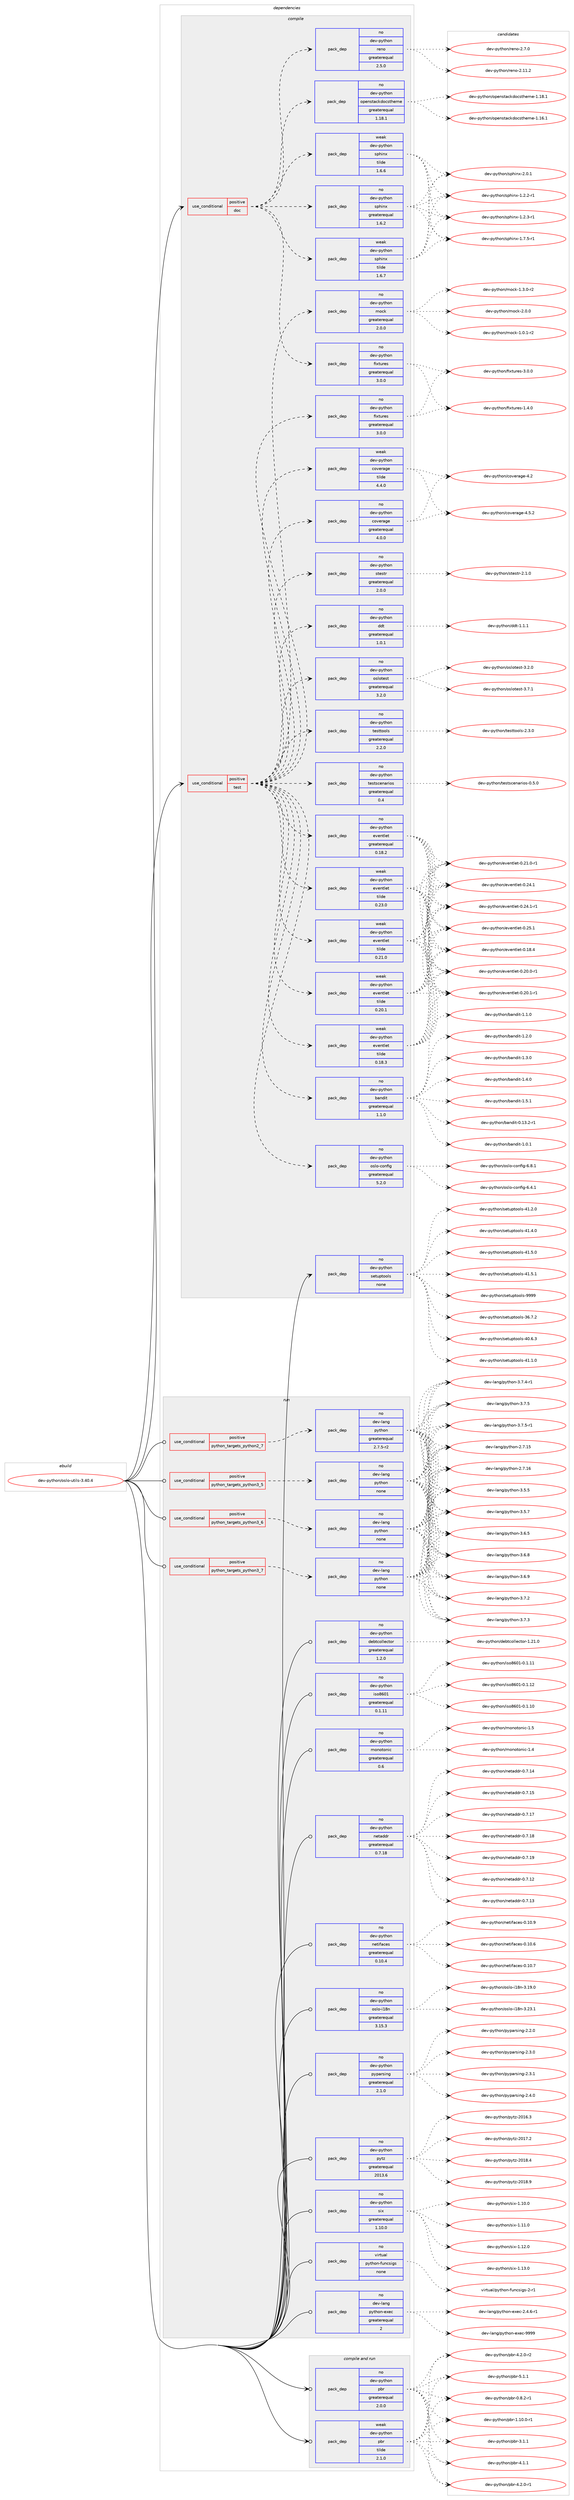 digraph prolog {

# *************
# Graph options
# *************

newrank=true;
concentrate=true;
compound=true;
graph [rankdir=LR,fontname=Helvetica,fontsize=10,ranksep=1.5];#, ranksep=2.5, nodesep=0.2];
edge  [arrowhead=vee];
node  [fontname=Helvetica,fontsize=10];

# **********
# The ebuild
# **********

subgraph cluster_leftcol {
color=gray;
rank=same;
label=<<i>ebuild</i>>;
id [label="dev-python/oslo-utils-3.40.4", color=red, width=4, href="../dev-python/oslo-utils-3.40.4.svg"];
}

# ****************
# The dependencies
# ****************

subgraph cluster_midcol {
color=gray;
label=<<i>dependencies</i>>;
subgraph cluster_compile {
fillcolor="#eeeeee";
style=filled;
label=<<i>compile</i>>;
subgraph cond143888 {
dependency619672 [label=<<TABLE BORDER="0" CELLBORDER="1" CELLSPACING="0" CELLPADDING="4"><TR><TD ROWSPAN="3" CELLPADDING="10">use_conditional</TD></TR><TR><TD>positive</TD></TR><TR><TD>doc</TD></TR></TABLE>>, shape=none, color=red];
subgraph pack463974 {
dependency619673 [label=<<TABLE BORDER="0" CELLBORDER="1" CELLSPACING="0" CELLPADDING="4" WIDTH="220"><TR><TD ROWSPAN="6" CELLPADDING="30">pack_dep</TD></TR><TR><TD WIDTH="110">no</TD></TR><TR><TD>dev-python</TD></TR><TR><TD>sphinx</TD></TR><TR><TD>greaterequal</TD></TR><TR><TD>1.6.2</TD></TR></TABLE>>, shape=none, color=blue];
}
dependency619672:e -> dependency619673:w [weight=20,style="dashed",arrowhead="vee"];
subgraph pack463975 {
dependency619674 [label=<<TABLE BORDER="0" CELLBORDER="1" CELLSPACING="0" CELLPADDING="4" WIDTH="220"><TR><TD ROWSPAN="6" CELLPADDING="30">pack_dep</TD></TR><TR><TD WIDTH="110">weak</TD></TR><TR><TD>dev-python</TD></TR><TR><TD>sphinx</TD></TR><TR><TD>tilde</TD></TR><TR><TD>1.6.6</TD></TR></TABLE>>, shape=none, color=blue];
}
dependency619672:e -> dependency619674:w [weight=20,style="dashed",arrowhead="vee"];
subgraph pack463976 {
dependency619675 [label=<<TABLE BORDER="0" CELLBORDER="1" CELLSPACING="0" CELLPADDING="4" WIDTH="220"><TR><TD ROWSPAN="6" CELLPADDING="30">pack_dep</TD></TR><TR><TD WIDTH="110">weak</TD></TR><TR><TD>dev-python</TD></TR><TR><TD>sphinx</TD></TR><TR><TD>tilde</TD></TR><TR><TD>1.6.7</TD></TR></TABLE>>, shape=none, color=blue];
}
dependency619672:e -> dependency619675:w [weight=20,style="dashed",arrowhead="vee"];
subgraph pack463977 {
dependency619676 [label=<<TABLE BORDER="0" CELLBORDER="1" CELLSPACING="0" CELLPADDING="4" WIDTH="220"><TR><TD ROWSPAN="6" CELLPADDING="30">pack_dep</TD></TR><TR><TD WIDTH="110">no</TD></TR><TR><TD>dev-python</TD></TR><TR><TD>openstackdocstheme</TD></TR><TR><TD>greaterequal</TD></TR><TR><TD>1.18.1</TD></TR></TABLE>>, shape=none, color=blue];
}
dependency619672:e -> dependency619676:w [weight=20,style="dashed",arrowhead="vee"];
subgraph pack463978 {
dependency619677 [label=<<TABLE BORDER="0" CELLBORDER="1" CELLSPACING="0" CELLPADDING="4" WIDTH="220"><TR><TD ROWSPAN="6" CELLPADDING="30">pack_dep</TD></TR><TR><TD WIDTH="110">no</TD></TR><TR><TD>dev-python</TD></TR><TR><TD>reno</TD></TR><TR><TD>greaterequal</TD></TR><TR><TD>2.5.0</TD></TR></TABLE>>, shape=none, color=blue];
}
dependency619672:e -> dependency619677:w [weight=20,style="dashed",arrowhead="vee"];
subgraph pack463979 {
dependency619678 [label=<<TABLE BORDER="0" CELLBORDER="1" CELLSPACING="0" CELLPADDING="4" WIDTH="220"><TR><TD ROWSPAN="6" CELLPADDING="30">pack_dep</TD></TR><TR><TD WIDTH="110">no</TD></TR><TR><TD>dev-python</TD></TR><TR><TD>fixtures</TD></TR><TR><TD>greaterequal</TD></TR><TR><TD>3.0.0</TD></TR></TABLE>>, shape=none, color=blue];
}
dependency619672:e -> dependency619678:w [weight=20,style="dashed",arrowhead="vee"];
}
id:e -> dependency619672:w [weight=20,style="solid",arrowhead="vee"];
subgraph cond143889 {
dependency619679 [label=<<TABLE BORDER="0" CELLBORDER="1" CELLSPACING="0" CELLPADDING="4"><TR><TD ROWSPAN="3" CELLPADDING="10">use_conditional</TD></TR><TR><TD>positive</TD></TR><TR><TD>test</TD></TR></TABLE>>, shape=none, color=red];
subgraph pack463980 {
dependency619680 [label=<<TABLE BORDER="0" CELLBORDER="1" CELLSPACING="0" CELLPADDING="4" WIDTH="220"><TR><TD ROWSPAN="6" CELLPADDING="30">pack_dep</TD></TR><TR><TD WIDTH="110">no</TD></TR><TR><TD>dev-python</TD></TR><TR><TD>eventlet</TD></TR><TR><TD>greaterequal</TD></TR><TR><TD>0.18.2</TD></TR></TABLE>>, shape=none, color=blue];
}
dependency619679:e -> dependency619680:w [weight=20,style="dashed",arrowhead="vee"];
subgraph pack463981 {
dependency619681 [label=<<TABLE BORDER="0" CELLBORDER="1" CELLSPACING="0" CELLPADDING="4" WIDTH="220"><TR><TD ROWSPAN="6" CELLPADDING="30">pack_dep</TD></TR><TR><TD WIDTH="110">weak</TD></TR><TR><TD>dev-python</TD></TR><TR><TD>eventlet</TD></TR><TR><TD>tilde</TD></TR><TR><TD>0.18.3</TD></TR></TABLE>>, shape=none, color=blue];
}
dependency619679:e -> dependency619681:w [weight=20,style="dashed",arrowhead="vee"];
subgraph pack463982 {
dependency619682 [label=<<TABLE BORDER="0" CELLBORDER="1" CELLSPACING="0" CELLPADDING="4" WIDTH="220"><TR><TD ROWSPAN="6" CELLPADDING="30">pack_dep</TD></TR><TR><TD WIDTH="110">weak</TD></TR><TR><TD>dev-python</TD></TR><TR><TD>eventlet</TD></TR><TR><TD>tilde</TD></TR><TR><TD>0.20.1</TD></TR></TABLE>>, shape=none, color=blue];
}
dependency619679:e -> dependency619682:w [weight=20,style="dashed",arrowhead="vee"];
subgraph pack463983 {
dependency619683 [label=<<TABLE BORDER="0" CELLBORDER="1" CELLSPACING="0" CELLPADDING="4" WIDTH="220"><TR><TD ROWSPAN="6" CELLPADDING="30">pack_dep</TD></TR><TR><TD WIDTH="110">weak</TD></TR><TR><TD>dev-python</TD></TR><TR><TD>eventlet</TD></TR><TR><TD>tilde</TD></TR><TR><TD>0.21.0</TD></TR></TABLE>>, shape=none, color=blue];
}
dependency619679:e -> dependency619683:w [weight=20,style="dashed",arrowhead="vee"];
subgraph pack463984 {
dependency619684 [label=<<TABLE BORDER="0" CELLBORDER="1" CELLSPACING="0" CELLPADDING="4" WIDTH="220"><TR><TD ROWSPAN="6" CELLPADDING="30">pack_dep</TD></TR><TR><TD WIDTH="110">weak</TD></TR><TR><TD>dev-python</TD></TR><TR><TD>eventlet</TD></TR><TR><TD>tilde</TD></TR><TR><TD>0.23.0</TD></TR></TABLE>>, shape=none, color=blue];
}
dependency619679:e -> dependency619684:w [weight=20,style="dashed",arrowhead="vee"];
subgraph pack463985 {
dependency619685 [label=<<TABLE BORDER="0" CELLBORDER="1" CELLSPACING="0" CELLPADDING="4" WIDTH="220"><TR><TD ROWSPAN="6" CELLPADDING="30">pack_dep</TD></TR><TR><TD WIDTH="110">no</TD></TR><TR><TD>dev-python</TD></TR><TR><TD>fixtures</TD></TR><TR><TD>greaterequal</TD></TR><TR><TD>3.0.0</TD></TR></TABLE>>, shape=none, color=blue];
}
dependency619679:e -> dependency619685:w [weight=20,style="dashed",arrowhead="vee"];
subgraph pack463986 {
dependency619686 [label=<<TABLE BORDER="0" CELLBORDER="1" CELLSPACING="0" CELLPADDING="4" WIDTH="220"><TR><TD ROWSPAN="6" CELLPADDING="30">pack_dep</TD></TR><TR><TD WIDTH="110">no</TD></TR><TR><TD>dev-python</TD></TR><TR><TD>testscenarios</TD></TR><TR><TD>greaterequal</TD></TR><TR><TD>0.4</TD></TR></TABLE>>, shape=none, color=blue];
}
dependency619679:e -> dependency619686:w [weight=20,style="dashed",arrowhead="vee"];
subgraph pack463987 {
dependency619687 [label=<<TABLE BORDER="0" CELLBORDER="1" CELLSPACING="0" CELLPADDING="4" WIDTH="220"><TR><TD ROWSPAN="6" CELLPADDING="30">pack_dep</TD></TR><TR><TD WIDTH="110">no</TD></TR><TR><TD>dev-python</TD></TR><TR><TD>testtools</TD></TR><TR><TD>greaterequal</TD></TR><TR><TD>2.2.0</TD></TR></TABLE>>, shape=none, color=blue];
}
dependency619679:e -> dependency619687:w [weight=20,style="dashed",arrowhead="vee"];
subgraph pack463988 {
dependency619688 [label=<<TABLE BORDER="0" CELLBORDER="1" CELLSPACING="0" CELLPADDING="4" WIDTH="220"><TR><TD ROWSPAN="6" CELLPADDING="30">pack_dep</TD></TR><TR><TD WIDTH="110">no</TD></TR><TR><TD>dev-python</TD></TR><TR><TD>oslotest</TD></TR><TR><TD>greaterequal</TD></TR><TR><TD>3.2.0</TD></TR></TABLE>>, shape=none, color=blue];
}
dependency619679:e -> dependency619688:w [weight=20,style="dashed",arrowhead="vee"];
subgraph pack463989 {
dependency619689 [label=<<TABLE BORDER="0" CELLBORDER="1" CELLSPACING="0" CELLPADDING="4" WIDTH="220"><TR><TD ROWSPAN="6" CELLPADDING="30">pack_dep</TD></TR><TR><TD WIDTH="110">no</TD></TR><TR><TD>dev-python</TD></TR><TR><TD>ddt</TD></TR><TR><TD>greaterequal</TD></TR><TR><TD>1.0.1</TD></TR></TABLE>>, shape=none, color=blue];
}
dependency619679:e -> dependency619689:w [weight=20,style="dashed",arrowhead="vee"];
subgraph pack463990 {
dependency619690 [label=<<TABLE BORDER="0" CELLBORDER="1" CELLSPACING="0" CELLPADDING="4" WIDTH="220"><TR><TD ROWSPAN="6" CELLPADDING="30">pack_dep</TD></TR><TR><TD WIDTH="110">no</TD></TR><TR><TD>dev-python</TD></TR><TR><TD>stestr</TD></TR><TR><TD>greaterequal</TD></TR><TR><TD>2.0.0</TD></TR></TABLE>>, shape=none, color=blue];
}
dependency619679:e -> dependency619690:w [weight=20,style="dashed",arrowhead="vee"];
subgraph pack463991 {
dependency619691 [label=<<TABLE BORDER="0" CELLBORDER="1" CELLSPACING="0" CELLPADDING="4" WIDTH="220"><TR><TD ROWSPAN="6" CELLPADDING="30">pack_dep</TD></TR><TR><TD WIDTH="110">no</TD></TR><TR><TD>dev-python</TD></TR><TR><TD>coverage</TD></TR><TR><TD>greaterequal</TD></TR><TR><TD>4.0.0</TD></TR></TABLE>>, shape=none, color=blue];
}
dependency619679:e -> dependency619691:w [weight=20,style="dashed",arrowhead="vee"];
subgraph pack463992 {
dependency619692 [label=<<TABLE BORDER="0" CELLBORDER="1" CELLSPACING="0" CELLPADDING="4" WIDTH="220"><TR><TD ROWSPAN="6" CELLPADDING="30">pack_dep</TD></TR><TR><TD WIDTH="110">weak</TD></TR><TR><TD>dev-python</TD></TR><TR><TD>coverage</TD></TR><TR><TD>tilde</TD></TR><TR><TD>4.4.0</TD></TR></TABLE>>, shape=none, color=blue];
}
dependency619679:e -> dependency619692:w [weight=20,style="dashed",arrowhead="vee"];
subgraph pack463993 {
dependency619693 [label=<<TABLE BORDER="0" CELLBORDER="1" CELLSPACING="0" CELLPADDING="4" WIDTH="220"><TR><TD ROWSPAN="6" CELLPADDING="30">pack_dep</TD></TR><TR><TD WIDTH="110">no</TD></TR><TR><TD>dev-python</TD></TR><TR><TD>mock</TD></TR><TR><TD>greaterequal</TD></TR><TR><TD>2.0.0</TD></TR></TABLE>>, shape=none, color=blue];
}
dependency619679:e -> dependency619693:w [weight=20,style="dashed",arrowhead="vee"];
subgraph pack463994 {
dependency619694 [label=<<TABLE BORDER="0" CELLBORDER="1" CELLSPACING="0" CELLPADDING="4" WIDTH="220"><TR><TD ROWSPAN="6" CELLPADDING="30">pack_dep</TD></TR><TR><TD WIDTH="110">no</TD></TR><TR><TD>dev-python</TD></TR><TR><TD>oslo-config</TD></TR><TR><TD>greaterequal</TD></TR><TR><TD>5.2.0</TD></TR></TABLE>>, shape=none, color=blue];
}
dependency619679:e -> dependency619694:w [weight=20,style="dashed",arrowhead="vee"];
subgraph pack463995 {
dependency619695 [label=<<TABLE BORDER="0" CELLBORDER="1" CELLSPACING="0" CELLPADDING="4" WIDTH="220"><TR><TD ROWSPAN="6" CELLPADDING="30">pack_dep</TD></TR><TR><TD WIDTH="110">no</TD></TR><TR><TD>dev-python</TD></TR><TR><TD>bandit</TD></TR><TR><TD>greaterequal</TD></TR><TR><TD>1.1.0</TD></TR></TABLE>>, shape=none, color=blue];
}
dependency619679:e -> dependency619695:w [weight=20,style="dashed",arrowhead="vee"];
}
id:e -> dependency619679:w [weight=20,style="solid",arrowhead="vee"];
subgraph pack463996 {
dependency619696 [label=<<TABLE BORDER="0" CELLBORDER="1" CELLSPACING="0" CELLPADDING="4" WIDTH="220"><TR><TD ROWSPAN="6" CELLPADDING="30">pack_dep</TD></TR><TR><TD WIDTH="110">no</TD></TR><TR><TD>dev-python</TD></TR><TR><TD>setuptools</TD></TR><TR><TD>none</TD></TR><TR><TD></TD></TR></TABLE>>, shape=none, color=blue];
}
id:e -> dependency619696:w [weight=20,style="solid",arrowhead="vee"];
}
subgraph cluster_compileandrun {
fillcolor="#eeeeee";
style=filled;
label=<<i>compile and run</i>>;
subgraph pack463997 {
dependency619697 [label=<<TABLE BORDER="0" CELLBORDER="1" CELLSPACING="0" CELLPADDING="4" WIDTH="220"><TR><TD ROWSPAN="6" CELLPADDING="30">pack_dep</TD></TR><TR><TD WIDTH="110">no</TD></TR><TR><TD>dev-python</TD></TR><TR><TD>pbr</TD></TR><TR><TD>greaterequal</TD></TR><TR><TD>2.0.0</TD></TR></TABLE>>, shape=none, color=blue];
}
id:e -> dependency619697:w [weight=20,style="solid",arrowhead="odotvee"];
subgraph pack463998 {
dependency619698 [label=<<TABLE BORDER="0" CELLBORDER="1" CELLSPACING="0" CELLPADDING="4" WIDTH="220"><TR><TD ROWSPAN="6" CELLPADDING="30">pack_dep</TD></TR><TR><TD WIDTH="110">weak</TD></TR><TR><TD>dev-python</TD></TR><TR><TD>pbr</TD></TR><TR><TD>tilde</TD></TR><TR><TD>2.1.0</TD></TR></TABLE>>, shape=none, color=blue];
}
id:e -> dependency619698:w [weight=20,style="solid",arrowhead="odotvee"];
}
subgraph cluster_run {
fillcolor="#eeeeee";
style=filled;
label=<<i>run</i>>;
subgraph cond143890 {
dependency619699 [label=<<TABLE BORDER="0" CELLBORDER="1" CELLSPACING="0" CELLPADDING="4"><TR><TD ROWSPAN="3" CELLPADDING="10">use_conditional</TD></TR><TR><TD>positive</TD></TR><TR><TD>python_targets_python2_7</TD></TR></TABLE>>, shape=none, color=red];
subgraph pack463999 {
dependency619700 [label=<<TABLE BORDER="0" CELLBORDER="1" CELLSPACING="0" CELLPADDING="4" WIDTH="220"><TR><TD ROWSPAN="6" CELLPADDING="30">pack_dep</TD></TR><TR><TD WIDTH="110">no</TD></TR><TR><TD>dev-lang</TD></TR><TR><TD>python</TD></TR><TR><TD>greaterequal</TD></TR><TR><TD>2.7.5-r2</TD></TR></TABLE>>, shape=none, color=blue];
}
dependency619699:e -> dependency619700:w [weight=20,style="dashed",arrowhead="vee"];
}
id:e -> dependency619699:w [weight=20,style="solid",arrowhead="odot"];
subgraph cond143891 {
dependency619701 [label=<<TABLE BORDER="0" CELLBORDER="1" CELLSPACING="0" CELLPADDING="4"><TR><TD ROWSPAN="3" CELLPADDING="10">use_conditional</TD></TR><TR><TD>positive</TD></TR><TR><TD>python_targets_python3_5</TD></TR></TABLE>>, shape=none, color=red];
subgraph pack464000 {
dependency619702 [label=<<TABLE BORDER="0" CELLBORDER="1" CELLSPACING="0" CELLPADDING="4" WIDTH="220"><TR><TD ROWSPAN="6" CELLPADDING="30">pack_dep</TD></TR><TR><TD WIDTH="110">no</TD></TR><TR><TD>dev-lang</TD></TR><TR><TD>python</TD></TR><TR><TD>none</TD></TR><TR><TD></TD></TR></TABLE>>, shape=none, color=blue];
}
dependency619701:e -> dependency619702:w [weight=20,style="dashed",arrowhead="vee"];
}
id:e -> dependency619701:w [weight=20,style="solid",arrowhead="odot"];
subgraph cond143892 {
dependency619703 [label=<<TABLE BORDER="0" CELLBORDER="1" CELLSPACING="0" CELLPADDING="4"><TR><TD ROWSPAN="3" CELLPADDING="10">use_conditional</TD></TR><TR><TD>positive</TD></TR><TR><TD>python_targets_python3_6</TD></TR></TABLE>>, shape=none, color=red];
subgraph pack464001 {
dependency619704 [label=<<TABLE BORDER="0" CELLBORDER="1" CELLSPACING="0" CELLPADDING="4" WIDTH="220"><TR><TD ROWSPAN="6" CELLPADDING="30">pack_dep</TD></TR><TR><TD WIDTH="110">no</TD></TR><TR><TD>dev-lang</TD></TR><TR><TD>python</TD></TR><TR><TD>none</TD></TR><TR><TD></TD></TR></TABLE>>, shape=none, color=blue];
}
dependency619703:e -> dependency619704:w [weight=20,style="dashed",arrowhead="vee"];
}
id:e -> dependency619703:w [weight=20,style="solid",arrowhead="odot"];
subgraph cond143893 {
dependency619705 [label=<<TABLE BORDER="0" CELLBORDER="1" CELLSPACING="0" CELLPADDING="4"><TR><TD ROWSPAN="3" CELLPADDING="10">use_conditional</TD></TR><TR><TD>positive</TD></TR><TR><TD>python_targets_python3_7</TD></TR></TABLE>>, shape=none, color=red];
subgraph pack464002 {
dependency619706 [label=<<TABLE BORDER="0" CELLBORDER="1" CELLSPACING="0" CELLPADDING="4" WIDTH="220"><TR><TD ROWSPAN="6" CELLPADDING="30">pack_dep</TD></TR><TR><TD WIDTH="110">no</TD></TR><TR><TD>dev-lang</TD></TR><TR><TD>python</TD></TR><TR><TD>none</TD></TR><TR><TD></TD></TR></TABLE>>, shape=none, color=blue];
}
dependency619705:e -> dependency619706:w [weight=20,style="dashed",arrowhead="vee"];
}
id:e -> dependency619705:w [weight=20,style="solid",arrowhead="odot"];
subgraph pack464003 {
dependency619707 [label=<<TABLE BORDER="0" CELLBORDER="1" CELLSPACING="0" CELLPADDING="4" WIDTH="220"><TR><TD ROWSPAN="6" CELLPADDING="30">pack_dep</TD></TR><TR><TD WIDTH="110">no</TD></TR><TR><TD>dev-lang</TD></TR><TR><TD>python-exec</TD></TR><TR><TD>greaterequal</TD></TR><TR><TD>2</TD></TR></TABLE>>, shape=none, color=blue];
}
id:e -> dependency619707:w [weight=20,style="solid",arrowhead="odot"];
subgraph pack464004 {
dependency619708 [label=<<TABLE BORDER="0" CELLBORDER="1" CELLSPACING="0" CELLPADDING="4" WIDTH="220"><TR><TD ROWSPAN="6" CELLPADDING="30">pack_dep</TD></TR><TR><TD WIDTH="110">no</TD></TR><TR><TD>dev-python</TD></TR><TR><TD>debtcollector</TD></TR><TR><TD>greaterequal</TD></TR><TR><TD>1.2.0</TD></TR></TABLE>>, shape=none, color=blue];
}
id:e -> dependency619708:w [weight=20,style="solid",arrowhead="odot"];
subgraph pack464005 {
dependency619709 [label=<<TABLE BORDER="0" CELLBORDER="1" CELLSPACING="0" CELLPADDING="4" WIDTH="220"><TR><TD ROWSPAN="6" CELLPADDING="30">pack_dep</TD></TR><TR><TD WIDTH="110">no</TD></TR><TR><TD>dev-python</TD></TR><TR><TD>iso8601</TD></TR><TR><TD>greaterequal</TD></TR><TR><TD>0.1.11</TD></TR></TABLE>>, shape=none, color=blue];
}
id:e -> dependency619709:w [weight=20,style="solid",arrowhead="odot"];
subgraph pack464006 {
dependency619710 [label=<<TABLE BORDER="0" CELLBORDER="1" CELLSPACING="0" CELLPADDING="4" WIDTH="220"><TR><TD ROWSPAN="6" CELLPADDING="30">pack_dep</TD></TR><TR><TD WIDTH="110">no</TD></TR><TR><TD>dev-python</TD></TR><TR><TD>monotonic</TD></TR><TR><TD>greaterequal</TD></TR><TR><TD>0.6</TD></TR></TABLE>>, shape=none, color=blue];
}
id:e -> dependency619710:w [weight=20,style="solid",arrowhead="odot"];
subgraph pack464007 {
dependency619711 [label=<<TABLE BORDER="0" CELLBORDER="1" CELLSPACING="0" CELLPADDING="4" WIDTH="220"><TR><TD ROWSPAN="6" CELLPADDING="30">pack_dep</TD></TR><TR><TD WIDTH="110">no</TD></TR><TR><TD>dev-python</TD></TR><TR><TD>netaddr</TD></TR><TR><TD>greaterequal</TD></TR><TR><TD>0.7.18</TD></TR></TABLE>>, shape=none, color=blue];
}
id:e -> dependency619711:w [weight=20,style="solid",arrowhead="odot"];
subgraph pack464008 {
dependency619712 [label=<<TABLE BORDER="0" CELLBORDER="1" CELLSPACING="0" CELLPADDING="4" WIDTH="220"><TR><TD ROWSPAN="6" CELLPADDING="30">pack_dep</TD></TR><TR><TD WIDTH="110">no</TD></TR><TR><TD>dev-python</TD></TR><TR><TD>netifaces</TD></TR><TR><TD>greaterequal</TD></TR><TR><TD>0.10.4</TD></TR></TABLE>>, shape=none, color=blue];
}
id:e -> dependency619712:w [weight=20,style="solid",arrowhead="odot"];
subgraph pack464009 {
dependency619713 [label=<<TABLE BORDER="0" CELLBORDER="1" CELLSPACING="0" CELLPADDING="4" WIDTH="220"><TR><TD ROWSPAN="6" CELLPADDING="30">pack_dep</TD></TR><TR><TD WIDTH="110">no</TD></TR><TR><TD>dev-python</TD></TR><TR><TD>oslo-i18n</TD></TR><TR><TD>greaterequal</TD></TR><TR><TD>3.15.3</TD></TR></TABLE>>, shape=none, color=blue];
}
id:e -> dependency619713:w [weight=20,style="solid",arrowhead="odot"];
subgraph pack464010 {
dependency619714 [label=<<TABLE BORDER="0" CELLBORDER="1" CELLSPACING="0" CELLPADDING="4" WIDTH="220"><TR><TD ROWSPAN="6" CELLPADDING="30">pack_dep</TD></TR><TR><TD WIDTH="110">no</TD></TR><TR><TD>dev-python</TD></TR><TR><TD>pyparsing</TD></TR><TR><TD>greaterequal</TD></TR><TR><TD>2.1.0</TD></TR></TABLE>>, shape=none, color=blue];
}
id:e -> dependency619714:w [weight=20,style="solid",arrowhead="odot"];
subgraph pack464011 {
dependency619715 [label=<<TABLE BORDER="0" CELLBORDER="1" CELLSPACING="0" CELLPADDING="4" WIDTH="220"><TR><TD ROWSPAN="6" CELLPADDING="30">pack_dep</TD></TR><TR><TD WIDTH="110">no</TD></TR><TR><TD>dev-python</TD></TR><TR><TD>pytz</TD></TR><TR><TD>greaterequal</TD></TR><TR><TD>2013.6</TD></TR></TABLE>>, shape=none, color=blue];
}
id:e -> dependency619715:w [weight=20,style="solid",arrowhead="odot"];
subgraph pack464012 {
dependency619716 [label=<<TABLE BORDER="0" CELLBORDER="1" CELLSPACING="0" CELLPADDING="4" WIDTH="220"><TR><TD ROWSPAN="6" CELLPADDING="30">pack_dep</TD></TR><TR><TD WIDTH="110">no</TD></TR><TR><TD>dev-python</TD></TR><TR><TD>six</TD></TR><TR><TD>greaterequal</TD></TR><TR><TD>1.10.0</TD></TR></TABLE>>, shape=none, color=blue];
}
id:e -> dependency619716:w [weight=20,style="solid",arrowhead="odot"];
subgraph pack464013 {
dependency619717 [label=<<TABLE BORDER="0" CELLBORDER="1" CELLSPACING="0" CELLPADDING="4" WIDTH="220"><TR><TD ROWSPAN="6" CELLPADDING="30">pack_dep</TD></TR><TR><TD WIDTH="110">no</TD></TR><TR><TD>virtual</TD></TR><TR><TD>python-funcsigs</TD></TR><TR><TD>none</TD></TR><TR><TD></TD></TR></TABLE>>, shape=none, color=blue];
}
id:e -> dependency619717:w [weight=20,style="solid",arrowhead="odot"];
}
}

# **************
# The candidates
# **************

subgraph cluster_choices {
rank=same;
color=gray;
label=<<i>candidates</i>>;

subgraph choice463974 {
color=black;
nodesep=1;
choice10010111845112121116104111110471151121041051101204549465046504511449 [label="dev-python/sphinx-1.2.2-r1", color=red, width=4,href="../dev-python/sphinx-1.2.2-r1.svg"];
choice10010111845112121116104111110471151121041051101204549465046514511449 [label="dev-python/sphinx-1.2.3-r1", color=red, width=4,href="../dev-python/sphinx-1.2.3-r1.svg"];
choice10010111845112121116104111110471151121041051101204549465546534511449 [label="dev-python/sphinx-1.7.5-r1", color=red, width=4,href="../dev-python/sphinx-1.7.5-r1.svg"];
choice1001011184511212111610411111047115112104105110120455046484649 [label="dev-python/sphinx-2.0.1", color=red, width=4,href="../dev-python/sphinx-2.0.1.svg"];
dependency619673:e -> choice10010111845112121116104111110471151121041051101204549465046504511449:w [style=dotted,weight="100"];
dependency619673:e -> choice10010111845112121116104111110471151121041051101204549465046514511449:w [style=dotted,weight="100"];
dependency619673:e -> choice10010111845112121116104111110471151121041051101204549465546534511449:w [style=dotted,weight="100"];
dependency619673:e -> choice1001011184511212111610411111047115112104105110120455046484649:w [style=dotted,weight="100"];
}
subgraph choice463975 {
color=black;
nodesep=1;
choice10010111845112121116104111110471151121041051101204549465046504511449 [label="dev-python/sphinx-1.2.2-r1", color=red, width=4,href="../dev-python/sphinx-1.2.2-r1.svg"];
choice10010111845112121116104111110471151121041051101204549465046514511449 [label="dev-python/sphinx-1.2.3-r1", color=red, width=4,href="../dev-python/sphinx-1.2.3-r1.svg"];
choice10010111845112121116104111110471151121041051101204549465546534511449 [label="dev-python/sphinx-1.7.5-r1", color=red, width=4,href="../dev-python/sphinx-1.7.5-r1.svg"];
choice1001011184511212111610411111047115112104105110120455046484649 [label="dev-python/sphinx-2.0.1", color=red, width=4,href="../dev-python/sphinx-2.0.1.svg"];
dependency619674:e -> choice10010111845112121116104111110471151121041051101204549465046504511449:w [style=dotted,weight="100"];
dependency619674:e -> choice10010111845112121116104111110471151121041051101204549465046514511449:w [style=dotted,weight="100"];
dependency619674:e -> choice10010111845112121116104111110471151121041051101204549465546534511449:w [style=dotted,weight="100"];
dependency619674:e -> choice1001011184511212111610411111047115112104105110120455046484649:w [style=dotted,weight="100"];
}
subgraph choice463976 {
color=black;
nodesep=1;
choice10010111845112121116104111110471151121041051101204549465046504511449 [label="dev-python/sphinx-1.2.2-r1", color=red, width=4,href="../dev-python/sphinx-1.2.2-r1.svg"];
choice10010111845112121116104111110471151121041051101204549465046514511449 [label="dev-python/sphinx-1.2.3-r1", color=red, width=4,href="../dev-python/sphinx-1.2.3-r1.svg"];
choice10010111845112121116104111110471151121041051101204549465546534511449 [label="dev-python/sphinx-1.7.5-r1", color=red, width=4,href="../dev-python/sphinx-1.7.5-r1.svg"];
choice1001011184511212111610411111047115112104105110120455046484649 [label="dev-python/sphinx-2.0.1", color=red, width=4,href="../dev-python/sphinx-2.0.1.svg"];
dependency619675:e -> choice10010111845112121116104111110471151121041051101204549465046504511449:w [style=dotted,weight="100"];
dependency619675:e -> choice10010111845112121116104111110471151121041051101204549465046514511449:w [style=dotted,weight="100"];
dependency619675:e -> choice10010111845112121116104111110471151121041051101204549465546534511449:w [style=dotted,weight="100"];
dependency619675:e -> choice1001011184511212111610411111047115112104105110120455046484649:w [style=dotted,weight="100"];
}
subgraph choice463977 {
color=black;
nodesep=1;
choice100101118451121211161041111104711111210111011511697991071001119911511610410110910145494649544649 [label="dev-python/openstackdocstheme-1.16.1", color=red, width=4,href="../dev-python/openstackdocstheme-1.16.1.svg"];
choice100101118451121211161041111104711111210111011511697991071001119911511610410110910145494649564649 [label="dev-python/openstackdocstheme-1.18.1", color=red, width=4,href="../dev-python/openstackdocstheme-1.18.1.svg"];
dependency619676:e -> choice100101118451121211161041111104711111210111011511697991071001119911511610410110910145494649544649:w [style=dotted,weight="100"];
dependency619676:e -> choice100101118451121211161041111104711111210111011511697991071001119911511610410110910145494649564649:w [style=dotted,weight="100"];
}
subgraph choice463978 {
color=black;
nodesep=1;
choice100101118451121211161041111104711410111011145504649494650 [label="dev-python/reno-2.11.2", color=red, width=4,href="../dev-python/reno-2.11.2.svg"];
choice1001011184511212111610411111047114101110111455046554648 [label="dev-python/reno-2.7.0", color=red, width=4,href="../dev-python/reno-2.7.0.svg"];
dependency619677:e -> choice100101118451121211161041111104711410111011145504649494650:w [style=dotted,weight="100"];
dependency619677:e -> choice1001011184511212111610411111047114101110111455046554648:w [style=dotted,weight="100"];
}
subgraph choice463979 {
color=black;
nodesep=1;
choice1001011184511212111610411111047102105120116117114101115454946524648 [label="dev-python/fixtures-1.4.0", color=red, width=4,href="../dev-python/fixtures-1.4.0.svg"];
choice1001011184511212111610411111047102105120116117114101115455146484648 [label="dev-python/fixtures-3.0.0", color=red, width=4,href="../dev-python/fixtures-3.0.0.svg"];
dependency619678:e -> choice1001011184511212111610411111047102105120116117114101115454946524648:w [style=dotted,weight="100"];
dependency619678:e -> choice1001011184511212111610411111047102105120116117114101115455146484648:w [style=dotted,weight="100"];
}
subgraph choice463980 {
color=black;
nodesep=1;
choice100101118451121211161041111104710111810111011610810111645484649564652 [label="dev-python/eventlet-0.18.4", color=red, width=4,href="../dev-python/eventlet-0.18.4.svg"];
choice1001011184511212111610411111047101118101110116108101116454846504846484511449 [label="dev-python/eventlet-0.20.0-r1", color=red, width=4,href="../dev-python/eventlet-0.20.0-r1.svg"];
choice1001011184511212111610411111047101118101110116108101116454846504846494511449 [label="dev-python/eventlet-0.20.1-r1", color=red, width=4,href="../dev-python/eventlet-0.20.1-r1.svg"];
choice1001011184511212111610411111047101118101110116108101116454846504946484511449 [label="dev-python/eventlet-0.21.0-r1", color=red, width=4,href="../dev-python/eventlet-0.21.0-r1.svg"];
choice100101118451121211161041111104710111810111011610810111645484650524649 [label="dev-python/eventlet-0.24.1", color=red, width=4,href="../dev-python/eventlet-0.24.1.svg"];
choice1001011184511212111610411111047101118101110116108101116454846505246494511449 [label="dev-python/eventlet-0.24.1-r1", color=red, width=4,href="../dev-python/eventlet-0.24.1-r1.svg"];
choice100101118451121211161041111104710111810111011610810111645484650534649 [label="dev-python/eventlet-0.25.1", color=red, width=4,href="../dev-python/eventlet-0.25.1.svg"];
dependency619680:e -> choice100101118451121211161041111104710111810111011610810111645484649564652:w [style=dotted,weight="100"];
dependency619680:e -> choice1001011184511212111610411111047101118101110116108101116454846504846484511449:w [style=dotted,weight="100"];
dependency619680:e -> choice1001011184511212111610411111047101118101110116108101116454846504846494511449:w [style=dotted,weight="100"];
dependency619680:e -> choice1001011184511212111610411111047101118101110116108101116454846504946484511449:w [style=dotted,weight="100"];
dependency619680:e -> choice100101118451121211161041111104710111810111011610810111645484650524649:w [style=dotted,weight="100"];
dependency619680:e -> choice1001011184511212111610411111047101118101110116108101116454846505246494511449:w [style=dotted,weight="100"];
dependency619680:e -> choice100101118451121211161041111104710111810111011610810111645484650534649:w [style=dotted,weight="100"];
}
subgraph choice463981 {
color=black;
nodesep=1;
choice100101118451121211161041111104710111810111011610810111645484649564652 [label="dev-python/eventlet-0.18.4", color=red, width=4,href="../dev-python/eventlet-0.18.4.svg"];
choice1001011184511212111610411111047101118101110116108101116454846504846484511449 [label="dev-python/eventlet-0.20.0-r1", color=red, width=4,href="../dev-python/eventlet-0.20.0-r1.svg"];
choice1001011184511212111610411111047101118101110116108101116454846504846494511449 [label="dev-python/eventlet-0.20.1-r1", color=red, width=4,href="../dev-python/eventlet-0.20.1-r1.svg"];
choice1001011184511212111610411111047101118101110116108101116454846504946484511449 [label="dev-python/eventlet-0.21.0-r1", color=red, width=4,href="../dev-python/eventlet-0.21.0-r1.svg"];
choice100101118451121211161041111104710111810111011610810111645484650524649 [label="dev-python/eventlet-0.24.1", color=red, width=4,href="../dev-python/eventlet-0.24.1.svg"];
choice1001011184511212111610411111047101118101110116108101116454846505246494511449 [label="dev-python/eventlet-0.24.1-r1", color=red, width=4,href="../dev-python/eventlet-0.24.1-r1.svg"];
choice100101118451121211161041111104710111810111011610810111645484650534649 [label="dev-python/eventlet-0.25.1", color=red, width=4,href="../dev-python/eventlet-0.25.1.svg"];
dependency619681:e -> choice100101118451121211161041111104710111810111011610810111645484649564652:w [style=dotted,weight="100"];
dependency619681:e -> choice1001011184511212111610411111047101118101110116108101116454846504846484511449:w [style=dotted,weight="100"];
dependency619681:e -> choice1001011184511212111610411111047101118101110116108101116454846504846494511449:w [style=dotted,weight="100"];
dependency619681:e -> choice1001011184511212111610411111047101118101110116108101116454846504946484511449:w [style=dotted,weight="100"];
dependency619681:e -> choice100101118451121211161041111104710111810111011610810111645484650524649:w [style=dotted,weight="100"];
dependency619681:e -> choice1001011184511212111610411111047101118101110116108101116454846505246494511449:w [style=dotted,weight="100"];
dependency619681:e -> choice100101118451121211161041111104710111810111011610810111645484650534649:w [style=dotted,weight="100"];
}
subgraph choice463982 {
color=black;
nodesep=1;
choice100101118451121211161041111104710111810111011610810111645484649564652 [label="dev-python/eventlet-0.18.4", color=red, width=4,href="../dev-python/eventlet-0.18.4.svg"];
choice1001011184511212111610411111047101118101110116108101116454846504846484511449 [label="dev-python/eventlet-0.20.0-r1", color=red, width=4,href="../dev-python/eventlet-0.20.0-r1.svg"];
choice1001011184511212111610411111047101118101110116108101116454846504846494511449 [label="dev-python/eventlet-0.20.1-r1", color=red, width=4,href="../dev-python/eventlet-0.20.1-r1.svg"];
choice1001011184511212111610411111047101118101110116108101116454846504946484511449 [label="dev-python/eventlet-0.21.0-r1", color=red, width=4,href="../dev-python/eventlet-0.21.0-r1.svg"];
choice100101118451121211161041111104710111810111011610810111645484650524649 [label="dev-python/eventlet-0.24.1", color=red, width=4,href="../dev-python/eventlet-0.24.1.svg"];
choice1001011184511212111610411111047101118101110116108101116454846505246494511449 [label="dev-python/eventlet-0.24.1-r1", color=red, width=4,href="../dev-python/eventlet-0.24.1-r1.svg"];
choice100101118451121211161041111104710111810111011610810111645484650534649 [label="dev-python/eventlet-0.25.1", color=red, width=4,href="../dev-python/eventlet-0.25.1.svg"];
dependency619682:e -> choice100101118451121211161041111104710111810111011610810111645484649564652:w [style=dotted,weight="100"];
dependency619682:e -> choice1001011184511212111610411111047101118101110116108101116454846504846484511449:w [style=dotted,weight="100"];
dependency619682:e -> choice1001011184511212111610411111047101118101110116108101116454846504846494511449:w [style=dotted,weight="100"];
dependency619682:e -> choice1001011184511212111610411111047101118101110116108101116454846504946484511449:w [style=dotted,weight="100"];
dependency619682:e -> choice100101118451121211161041111104710111810111011610810111645484650524649:w [style=dotted,weight="100"];
dependency619682:e -> choice1001011184511212111610411111047101118101110116108101116454846505246494511449:w [style=dotted,weight="100"];
dependency619682:e -> choice100101118451121211161041111104710111810111011610810111645484650534649:w [style=dotted,weight="100"];
}
subgraph choice463983 {
color=black;
nodesep=1;
choice100101118451121211161041111104710111810111011610810111645484649564652 [label="dev-python/eventlet-0.18.4", color=red, width=4,href="../dev-python/eventlet-0.18.4.svg"];
choice1001011184511212111610411111047101118101110116108101116454846504846484511449 [label="dev-python/eventlet-0.20.0-r1", color=red, width=4,href="../dev-python/eventlet-0.20.0-r1.svg"];
choice1001011184511212111610411111047101118101110116108101116454846504846494511449 [label="dev-python/eventlet-0.20.1-r1", color=red, width=4,href="../dev-python/eventlet-0.20.1-r1.svg"];
choice1001011184511212111610411111047101118101110116108101116454846504946484511449 [label="dev-python/eventlet-0.21.0-r1", color=red, width=4,href="../dev-python/eventlet-0.21.0-r1.svg"];
choice100101118451121211161041111104710111810111011610810111645484650524649 [label="dev-python/eventlet-0.24.1", color=red, width=4,href="../dev-python/eventlet-0.24.1.svg"];
choice1001011184511212111610411111047101118101110116108101116454846505246494511449 [label="dev-python/eventlet-0.24.1-r1", color=red, width=4,href="../dev-python/eventlet-0.24.1-r1.svg"];
choice100101118451121211161041111104710111810111011610810111645484650534649 [label="dev-python/eventlet-0.25.1", color=red, width=4,href="../dev-python/eventlet-0.25.1.svg"];
dependency619683:e -> choice100101118451121211161041111104710111810111011610810111645484649564652:w [style=dotted,weight="100"];
dependency619683:e -> choice1001011184511212111610411111047101118101110116108101116454846504846484511449:w [style=dotted,weight="100"];
dependency619683:e -> choice1001011184511212111610411111047101118101110116108101116454846504846494511449:w [style=dotted,weight="100"];
dependency619683:e -> choice1001011184511212111610411111047101118101110116108101116454846504946484511449:w [style=dotted,weight="100"];
dependency619683:e -> choice100101118451121211161041111104710111810111011610810111645484650524649:w [style=dotted,weight="100"];
dependency619683:e -> choice1001011184511212111610411111047101118101110116108101116454846505246494511449:w [style=dotted,weight="100"];
dependency619683:e -> choice100101118451121211161041111104710111810111011610810111645484650534649:w [style=dotted,weight="100"];
}
subgraph choice463984 {
color=black;
nodesep=1;
choice100101118451121211161041111104710111810111011610810111645484649564652 [label="dev-python/eventlet-0.18.4", color=red, width=4,href="../dev-python/eventlet-0.18.4.svg"];
choice1001011184511212111610411111047101118101110116108101116454846504846484511449 [label="dev-python/eventlet-0.20.0-r1", color=red, width=4,href="../dev-python/eventlet-0.20.0-r1.svg"];
choice1001011184511212111610411111047101118101110116108101116454846504846494511449 [label="dev-python/eventlet-0.20.1-r1", color=red, width=4,href="../dev-python/eventlet-0.20.1-r1.svg"];
choice1001011184511212111610411111047101118101110116108101116454846504946484511449 [label="dev-python/eventlet-0.21.0-r1", color=red, width=4,href="../dev-python/eventlet-0.21.0-r1.svg"];
choice100101118451121211161041111104710111810111011610810111645484650524649 [label="dev-python/eventlet-0.24.1", color=red, width=4,href="../dev-python/eventlet-0.24.1.svg"];
choice1001011184511212111610411111047101118101110116108101116454846505246494511449 [label="dev-python/eventlet-0.24.1-r1", color=red, width=4,href="../dev-python/eventlet-0.24.1-r1.svg"];
choice100101118451121211161041111104710111810111011610810111645484650534649 [label="dev-python/eventlet-0.25.1", color=red, width=4,href="../dev-python/eventlet-0.25.1.svg"];
dependency619684:e -> choice100101118451121211161041111104710111810111011610810111645484649564652:w [style=dotted,weight="100"];
dependency619684:e -> choice1001011184511212111610411111047101118101110116108101116454846504846484511449:w [style=dotted,weight="100"];
dependency619684:e -> choice1001011184511212111610411111047101118101110116108101116454846504846494511449:w [style=dotted,weight="100"];
dependency619684:e -> choice1001011184511212111610411111047101118101110116108101116454846504946484511449:w [style=dotted,weight="100"];
dependency619684:e -> choice100101118451121211161041111104710111810111011610810111645484650524649:w [style=dotted,weight="100"];
dependency619684:e -> choice1001011184511212111610411111047101118101110116108101116454846505246494511449:w [style=dotted,weight="100"];
dependency619684:e -> choice100101118451121211161041111104710111810111011610810111645484650534649:w [style=dotted,weight="100"];
}
subgraph choice463985 {
color=black;
nodesep=1;
choice1001011184511212111610411111047102105120116117114101115454946524648 [label="dev-python/fixtures-1.4.0", color=red, width=4,href="../dev-python/fixtures-1.4.0.svg"];
choice1001011184511212111610411111047102105120116117114101115455146484648 [label="dev-python/fixtures-3.0.0", color=red, width=4,href="../dev-python/fixtures-3.0.0.svg"];
dependency619685:e -> choice1001011184511212111610411111047102105120116117114101115454946524648:w [style=dotted,weight="100"];
dependency619685:e -> choice1001011184511212111610411111047102105120116117114101115455146484648:w [style=dotted,weight="100"];
}
subgraph choice463986 {
color=black;
nodesep=1;
choice10010111845112121116104111110471161011151161159910111097114105111115454846534648 [label="dev-python/testscenarios-0.5.0", color=red, width=4,href="../dev-python/testscenarios-0.5.0.svg"];
dependency619686:e -> choice10010111845112121116104111110471161011151161159910111097114105111115454846534648:w [style=dotted,weight="100"];
}
subgraph choice463987 {
color=black;
nodesep=1;
choice1001011184511212111610411111047116101115116116111111108115455046514648 [label="dev-python/testtools-2.3.0", color=red, width=4,href="../dev-python/testtools-2.3.0.svg"];
dependency619687:e -> choice1001011184511212111610411111047116101115116116111111108115455046514648:w [style=dotted,weight="100"];
}
subgraph choice463988 {
color=black;
nodesep=1;
choice1001011184511212111610411111047111115108111116101115116455146504648 [label="dev-python/oslotest-3.2.0", color=red, width=4,href="../dev-python/oslotest-3.2.0.svg"];
choice1001011184511212111610411111047111115108111116101115116455146554649 [label="dev-python/oslotest-3.7.1", color=red, width=4,href="../dev-python/oslotest-3.7.1.svg"];
dependency619688:e -> choice1001011184511212111610411111047111115108111116101115116455146504648:w [style=dotted,weight="100"];
dependency619688:e -> choice1001011184511212111610411111047111115108111116101115116455146554649:w [style=dotted,weight="100"];
}
subgraph choice463989 {
color=black;
nodesep=1;
choice1001011184511212111610411111047100100116454946494649 [label="dev-python/ddt-1.1.1", color=red, width=4,href="../dev-python/ddt-1.1.1.svg"];
dependency619689:e -> choice1001011184511212111610411111047100100116454946494649:w [style=dotted,weight="100"];
}
subgraph choice463990 {
color=black;
nodesep=1;
choice1001011184511212111610411111047115116101115116114455046494648 [label="dev-python/stestr-2.1.0", color=red, width=4,href="../dev-python/stestr-2.1.0.svg"];
dependency619690:e -> choice1001011184511212111610411111047115116101115116114455046494648:w [style=dotted,weight="100"];
}
subgraph choice463991 {
color=black;
nodesep=1;
choice1001011184511212111610411111047991111181011149710310145524650 [label="dev-python/coverage-4.2", color=red, width=4,href="../dev-python/coverage-4.2.svg"];
choice10010111845112121116104111110479911111810111497103101455246534650 [label="dev-python/coverage-4.5.2", color=red, width=4,href="../dev-python/coverage-4.5.2.svg"];
dependency619691:e -> choice1001011184511212111610411111047991111181011149710310145524650:w [style=dotted,weight="100"];
dependency619691:e -> choice10010111845112121116104111110479911111810111497103101455246534650:w [style=dotted,weight="100"];
}
subgraph choice463992 {
color=black;
nodesep=1;
choice1001011184511212111610411111047991111181011149710310145524650 [label="dev-python/coverage-4.2", color=red, width=4,href="../dev-python/coverage-4.2.svg"];
choice10010111845112121116104111110479911111810111497103101455246534650 [label="dev-python/coverage-4.5.2", color=red, width=4,href="../dev-python/coverage-4.5.2.svg"];
dependency619692:e -> choice1001011184511212111610411111047991111181011149710310145524650:w [style=dotted,weight="100"];
dependency619692:e -> choice10010111845112121116104111110479911111810111497103101455246534650:w [style=dotted,weight="100"];
}
subgraph choice463993 {
color=black;
nodesep=1;
choice1001011184511212111610411111047109111991074549464846494511450 [label="dev-python/mock-1.0.1-r2", color=red, width=4,href="../dev-python/mock-1.0.1-r2.svg"];
choice1001011184511212111610411111047109111991074549465146484511450 [label="dev-python/mock-1.3.0-r2", color=red, width=4,href="../dev-python/mock-1.3.0-r2.svg"];
choice100101118451121211161041111104710911199107455046484648 [label="dev-python/mock-2.0.0", color=red, width=4,href="../dev-python/mock-2.0.0.svg"];
dependency619693:e -> choice1001011184511212111610411111047109111991074549464846494511450:w [style=dotted,weight="100"];
dependency619693:e -> choice1001011184511212111610411111047109111991074549465146484511450:w [style=dotted,weight="100"];
dependency619693:e -> choice100101118451121211161041111104710911199107455046484648:w [style=dotted,weight="100"];
}
subgraph choice463994 {
color=black;
nodesep=1;
choice10010111845112121116104111110471111151081114599111110102105103455446524649 [label="dev-python/oslo-config-6.4.1", color=red, width=4,href="../dev-python/oslo-config-6.4.1.svg"];
choice10010111845112121116104111110471111151081114599111110102105103455446564649 [label="dev-python/oslo-config-6.8.1", color=red, width=4,href="../dev-python/oslo-config-6.8.1.svg"];
dependency619694:e -> choice10010111845112121116104111110471111151081114599111110102105103455446524649:w [style=dotted,weight="100"];
dependency619694:e -> choice10010111845112121116104111110471111151081114599111110102105103455446564649:w [style=dotted,weight="100"];
}
subgraph choice463995 {
color=black;
nodesep=1;
choice10010111845112121116104111110479897110100105116454846495146504511449 [label="dev-python/bandit-0.13.2-r1", color=red, width=4,href="../dev-python/bandit-0.13.2-r1.svg"];
choice10010111845112121116104111110479897110100105116454946484649 [label="dev-python/bandit-1.0.1", color=red, width=4,href="../dev-python/bandit-1.0.1.svg"];
choice10010111845112121116104111110479897110100105116454946494648 [label="dev-python/bandit-1.1.0", color=red, width=4,href="../dev-python/bandit-1.1.0.svg"];
choice10010111845112121116104111110479897110100105116454946504648 [label="dev-python/bandit-1.2.0", color=red, width=4,href="../dev-python/bandit-1.2.0.svg"];
choice10010111845112121116104111110479897110100105116454946514648 [label="dev-python/bandit-1.3.0", color=red, width=4,href="../dev-python/bandit-1.3.0.svg"];
choice10010111845112121116104111110479897110100105116454946524648 [label="dev-python/bandit-1.4.0", color=red, width=4,href="../dev-python/bandit-1.4.0.svg"];
choice10010111845112121116104111110479897110100105116454946534649 [label="dev-python/bandit-1.5.1", color=red, width=4,href="../dev-python/bandit-1.5.1.svg"];
dependency619695:e -> choice10010111845112121116104111110479897110100105116454846495146504511449:w [style=dotted,weight="100"];
dependency619695:e -> choice10010111845112121116104111110479897110100105116454946484649:w [style=dotted,weight="100"];
dependency619695:e -> choice10010111845112121116104111110479897110100105116454946494648:w [style=dotted,weight="100"];
dependency619695:e -> choice10010111845112121116104111110479897110100105116454946504648:w [style=dotted,weight="100"];
dependency619695:e -> choice10010111845112121116104111110479897110100105116454946514648:w [style=dotted,weight="100"];
dependency619695:e -> choice10010111845112121116104111110479897110100105116454946524648:w [style=dotted,weight="100"];
dependency619695:e -> choice10010111845112121116104111110479897110100105116454946534649:w [style=dotted,weight="100"];
}
subgraph choice463996 {
color=black;
nodesep=1;
choice100101118451121211161041111104711510111611711211611111110811545515446554650 [label="dev-python/setuptools-36.7.2", color=red, width=4,href="../dev-python/setuptools-36.7.2.svg"];
choice100101118451121211161041111104711510111611711211611111110811545524846544651 [label="dev-python/setuptools-40.6.3", color=red, width=4,href="../dev-python/setuptools-40.6.3.svg"];
choice100101118451121211161041111104711510111611711211611111110811545524946494648 [label="dev-python/setuptools-41.1.0", color=red, width=4,href="../dev-python/setuptools-41.1.0.svg"];
choice100101118451121211161041111104711510111611711211611111110811545524946504648 [label="dev-python/setuptools-41.2.0", color=red, width=4,href="../dev-python/setuptools-41.2.0.svg"];
choice100101118451121211161041111104711510111611711211611111110811545524946524648 [label="dev-python/setuptools-41.4.0", color=red, width=4,href="../dev-python/setuptools-41.4.0.svg"];
choice100101118451121211161041111104711510111611711211611111110811545524946534648 [label="dev-python/setuptools-41.5.0", color=red, width=4,href="../dev-python/setuptools-41.5.0.svg"];
choice100101118451121211161041111104711510111611711211611111110811545524946534649 [label="dev-python/setuptools-41.5.1", color=red, width=4,href="../dev-python/setuptools-41.5.1.svg"];
choice10010111845112121116104111110471151011161171121161111111081154557575757 [label="dev-python/setuptools-9999", color=red, width=4,href="../dev-python/setuptools-9999.svg"];
dependency619696:e -> choice100101118451121211161041111104711510111611711211611111110811545515446554650:w [style=dotted,weight="100"];
dependency619696:e -> choice100101118451121211161041111104711510111611711211611111110811545524846544651:w [style=dotted,weight="100"];
dependency619696:e -> choice100101118451121211161041111104711510111611711211611111110811545524946494648:w [style=dotted,weight="100"];
dependency619696:e -> choice100101118451121211161041111104711510111611711211611111110811545524946504648:w [style=dotted,weight="100"];
dependency619696:e -> choice100101118451121211161041111104711510111611711211611111110811545524946524648:w [style=dotted,weight="100"];
dependency619696:e -> choice100101118451121211161041111104711510111611711211611111110811545524946534648:w [style=dotted,weight="100"];
dependency619696:e -> choice100101118451121211161041111104711510111611711211611111110811545524946534649:w [style=dotted,weight="100"];
dependency619696:e -> choice10010111845112121116104111110471151011161171121161111111081154557575757:w [style=dotted,weight="100"];
}
subgraph choice463997 {
color=black;
nodesep=1;
choice1001011184511212111610411111047112981144548465646504511449 [label="dev-python/pbr-0.8.2-r1", color=red, width=4,href="../dev-python/pbr-0.8.2-r1.svg"];
choice100101118451121211161041111104711298114454946494846484511449 [label="dev-python/pbr-1.10.0-r1", color=red, width=4,href="../dev-python/pbr-1.10.0-r1.svg"];
choice100101118451121211161041111104711298114455146494649 [label="dev-python/pbr-3.1.1", color=red, width=4,href="../dev-python/pbr-3.1.1.svg"];
choice100101118451121211161041111104711298114455246494649 [label="dev-python/pbr-4.1.1", color=red, width=4,href="../dev-python/pbr-4.1.1.svg"];
choice1001011184511212111610411111047112981144552465046484511449 [label="dev-python/pbr-4.2.0-r1", color=red, width=4,href="../dev-python/pbr-4.2.0-r1.svg"];
choice1001011184511212111610411111047112981144552465046484511450 [label="dev-python/pbr-4.2.0-r2", color=red, width=4,href="../dev-python/pbr-4.2.0-r2.svg"];
choice100101118451121211161041111104711298114455346494649 [label="dev-python/pbr-5.1.1", color=red, width=4,href="../dev-python/pbr-5.1.1.svg"];
dependency619697:e -> choice1001011184511212111610411111047112981144548465646504511449:w [style=dotted,weight="100"];
dependency619697:e -> choice100101118451121211161041111104711298114454946494846484511449:w [style=dotted,weight="100"];
dependency619697:e -> choice100101118451121211161041111104711298114455146494649:w [style=dotted,weight="100"];
dependency619697:e -> choice100101118451121211161041111104711298114455246494649:w [style=dotted,weight="100"];
dependency619697:e -> choice1001011184511212111610411111047112981144552465046484511449:w [style=dotted,weight="100"];
dependency619697:e -> choice1001011184511212111610411111047112981144552465046484511450:w [style=dotted,weight="100"];
dependency619697:e -> choice100101118451121211161041111104711298114455346494649:w [style=dotted,weight="100"];
}
subgraph choice463998 {
color=black;
nodesep=1;
choice1001011184511212111610411111047112981144548465646504511449 [label="dev-python/pbr-0.8.2-r1", color=red, width=4,href="../dev-python/pbr-0.8.2-r1.svg"];
choice100101118451121211161041111104711298114454946494846484511449 [label="dev-python/pbr-1.10.0-r1", color=red, width=4,href="../dev-python/pbr-1.10.0-r1.svg"];
choice100101118451121211161041111104711298114455146494649 [label="dev-python/pbr-3.1.1", color=red, width=4,href="../dev-python/pbr-3.1.1.svg"];
choice100101118451121211161041111104711298114455246494649 [label="dev-python/pbr-4.1.1", color=red, width=4,href="../dev-python/pbr-4.1.1.svg"];
choice1001011184511212111610411111047112981144552465046484511449 [label="dev-python/pbr-4.2.0-r1", color=red, width=4,href="../dev-python/pbr-4.2.0-r1.svg"];
choice1001011184511212111610411111047112981144552465046484511450 [label="dev-python/pbr-4.2.0-r2", color=red, width=4,href="../dev-python/pbr-4.2.0-r2.svg"];
choice100101118451121211161041111104711298114455346494649 [label="dev-python/pbr-5.1.1", color=red, width=4,href="../dev-python/pbr-5.1.1.svg"];
dependency619698:e -> choice1001011184511212111610411111047112981144548465646504511449:w [style=dotted,weight="100"];
dependency619698:e -> choice100101118451121211161041111104711298114454946494846484511449:w [style=dotted,weight="100"];
dependency619698:e -> choice100101118451121211161041111104711298114455146494649:w [style=dotted,weight="100"];
dependency619698:e -> choice100101118451121211161041111104711298114455246494649:w [style=dotted,weight="100"];
dependency619698:e -> choice1001011184511212111610411111047112981144552465046484511449:w [style=dotted,weight="100"];
dependency619698:e -> choice1001011184511212111610411111047112981144552465046484511450:w [style=dotted,weight="100"];
dependency619698:e -> choice100101118451121211161041111104711298114455346494649:w [style=dotted,weight="100"];
}
subgraph choice463999 {
color=black;
nodesep=1;
choice10010111845108971101034711212111610411111045504655464953 [label="dev-lang/python-2.7.15", color=red, width=4,href="../dev-lang/python-2.7.15.svg"];
choice10010111845108971101034711212111610411111045504655464954 [label="dev-lang/python-2.7.16", color=red, width=4,href="../dev-lang/python-2.7.16.svg"];
choice100101118451089711010347112121116104111110455146534653 [label="dev-lang/python-3.5.5", color=red, width=4,href="../dev-lang/python-3.5.5.svg"];
choice100101118451089711010347112121116104111110455146534655 [label="dev-lang/python-3.5.7", color=red, width=4,href="../dev-lang/python-3.5.7.svg"];
choice100101118451089711010347112121116104111110455146544653 [label="dev-lang/python-3.6.5", color=red, width=4,href="../dev-lang/python-3.6.5.svg"];
choice100101118451089711010347112121116104111110455146544656 [label="dev-lang/python-3.6.8", color=red, width=4,href="../dev-lang/python-3.6.8.svg"];
choice100101118451089711010347112121116104111110455146544657 [label="dev-lang/python-3.6.9", color=red, width=4,href="../dev-lang/python-3.6.9.svg"];
choice100101118451089711010347112121116104111110455146554650 [label="dev-lang/python-3.7.2", color=red, width=4,href="../dev-lang/python-3.7.2.svg"];
choice100101118451089711010347112121116104111110455146554651 [label="dev-lang/python-3.7.3", color=red, width=4,href="../dev-lang/python-3.7.3.svg"];
choice1001011184510897110103471121211161041111104551465546524511449 [label="dev-lang/python-3.7.4-r1", color=red, width=4,href="../dev-lang/python-3.7.4-r1.svg"];
choice100101118451089711010347112121116104111110455146554653 [label="dev-lang/python-3.7.5", color=red, width=4,href="../dev-lang/python-3.7.5.svg"];
choice1001011184510897110103471121211161041111104551465546534511449 [label="dev-lang/python-3.7.5-r1", color=red, width=4,href="../dev-lang/python-3.7.5-r1.svg"];
dependency619700:e -> choice10010111845108971101034711212111610411111045504655464953:w [style=dotted,weight="100"];
dependency619700:e -> choice10010111845108971101034711212111610411111045504655464954:w [style=dotted,weight="100"];
dependency619700:e -> choice100101118451089711010347112121116104111110455146534653:w [style=dotted,weight="100"];
dependency619700:e -> choice100101118451089711010347112121116104111110455146534655:w [style=dotted,weight="100"];
dependency619700:e -> choice100101118451089711010347112121116104111110455146544653:w [style=dotted,weight="100"];
dependency619700:e -> choice100101118451089711010347112121116104111110455146544656:w [style=dotted,weight="100"];
dependency619700:e -> choice100101118451089711010347112121116104111110455146544657:w [style=dotted,weight="100"];
dependency619700:e -> choice100101118451089711010347112121116104111110455146554650:w [style=dotted,weight="100"];
dependency619700:e -> choice100101118451089711010347112121116104111110455146554651:w [style=dotted,weight="100"];
dependency619700:e -> choice1001011184510897110103471121211161041111104551465546524511449:w [style=dotted,weight="100"];
dependency619700:e -> choice100101118451089711010347112121116104111110455146554653:w [style=dotted,weight="100"];
dependency619700:e -> choice1001011184510897110103471121211161041111104551465546534511449:w [style=dotted,weight="100"];
}
subgraph choice464000 {
color=black;
nodesep=1;
choice10010111845108971101034711212111610411111045504655464953 [label="dev-lang/python-2.7.15", color=red, width=4,href="../dev-lang/python-2.7.15.svg"];
choice10010111845108971101034711212111610411111045504655464954 [label="dev-lang/python-2.7.16", color=red, width=4,href="../dev-lang/python-2.7.16.svg"];
choice100101118451089711010347112121116104111110455146534653 [label="dev-lang/python-3.5.5", color=red, width=4,href="../dev-lang/python-3.5.5.svg"];
choice100101118451089711010347112121116104111110455146534655 [label="dev-lang/python-3.5.7", color=red, width=4,href="../dev-lang/python-3.5.7.svg"];
choice100101118451089711010347112121116104111110455146544653 [label="dev-lang/python-3.6.5", color=red, width=4,href="../dev-lang/python-3.6.5.svg"];
choice100101118451089711010347112121116104111110455146544656 [label="dev-lang/python-3.6.8", color=red, width=4,href="../dev-lang/python-3.6.8.svg"];
choice100101118451089711010347112121116104111110455146544657 [label="dev-lang/python-3.6.9", color=red, width=4,href="../dev-lang/python-3.6.9.svg"];
choice100101118451089711010347112121116104111110455146554650 [label="dev-lang/python-3.7.2", color=red, width=4,href="../dev-lang/python-3.7.2.svg"];
choice100101118451089711010347112121116104111110455146554651 [label="dev-lang/python-3.7.3", color=red, width=4,href="../dev-lang/python-3.7.3.svg"];
choice1001011184510897110103471121211161041111104551465546524511449 [label="dev-lang/python-3.7.4-r1", color=red, width=4,href="../dev-lang/python-3.7.4-r1.svg"];
choice100101118451089711010347112121116104111110455146554653 [label="dev-lang/python-3.7.5", color=red, width=4,href="../dev-lang/python-3.7.5.svg"];
choice1001011184510897110103471121211161041111104551465546534511449 [label="dev-lang/python-3.7.5-r1", color=red, width=4,href="../dev-lang/python-3.7.5-r1.svg"];
dependency619702:e -> choice10010111845108971101034711212111610411111045504655464953:w [style=dotted,weight="100"];
dependency619702:e -> choice10010111845108971101034711212111610411111045504655464954:w [style=dotted,weight="100"];
dependency619702:e -> choice100101118451089711010347112121116104111110455146534653:w [style=dotted,weight="100"];
dependency619702:e -> choice100101118451089711010347112121116104111110455146534655:w [style=dotted,weight="100"];
dependency619702:e -> choice100101118451089711010347112121116104111110455146544653:w [style=dotted,weight="100"];
dependency619702:e -> choice100101118451089711010347112121116104111110455146544656:w [style=dotted,weight="100"];
dependency619702:e -> choice100101118451089711010347112121116104111110455146544657:w [style=dotted,weight="100"];
dependency619702:e -> choice100101118451089711010347112121116104111110455146554650:w [style=dotted,weight="100"];
dependency619702:e -> choice100101118451089711010347112121116104111110455146554651:w [style=dotted,weight="100"];
dependency619702:e -> choice1001011184510897110103471121211161041111104551465546524511449:w [style=dotted,weight="100"];
dependency619702:e -> choice100101118451089711010347112121116104111110455146554653:w [style=dotted,weight="100"];
dependency619702:e -> choice1001011184510897110103471121211161041111104551465546534511449:w [style=dotted,weight="100"];
}
subgraph choice464001 {
color=black;
nodesep=1;
choice10010111845108971101034711212111610411111045504655464953 [label="dev-lang/python-2.7.15", color=red, width=4,href="../dev-lang/python-2.7.15.svg"];
choice10010111845108971101034711212111610411111045504655464954 [label="dev-lang/python-2.7.16", color=red, width=4,href="../dev-lang/python-2.7.16.svg"];
choice100101118451089711010347112121116104111110455146534653 [label="dev-lang/python-3.5.5", color=red, width=4,href="../dev-lang/python-3.5.5.svg"];
choice100101118451089711010347112121116104111110455146534655 [label="dev-lang/python-3.5.7", color=red, width=4,href="../dev-lang/python-3.5.7.svg"];
choice100101118451089711010347112121116104111110455146544653 [label="dev-lang/python-3.6.5", color=red, width=4,href="../dev-lang/python-3.6.5.svg"];
choice100101118451089711010347112121116104111110455146544656 [label="dev-lang/python-3.6.8", color=red, width=4,href="../dev-lang/python-3.6.8.svg"];
choice100101118451089711010347112121116104111110455146544657 [label="dev-lang/python-3.6.9", color=red, width=4,href="../dev-lang/python-3.6.9.svg"];
choice100101118451089711010347112121116104111110455146554650 [label="dev-lang/python-3.7.2", color=red, width=4,href="../dev-lang/python-3.7.2.svg"];
choice100101118451089711010347112121116104111110455146554651 [label="dev-lang/python-3.7.3", color=red, width=4,href="../dev-lang/python-3.7.3.svg"];
choice1001011184510897110103471121211161041111104551465546524511449 [label="dev-lang/python-3.7.4-r1", color=red, width=4,href="../dev-lang/python-3.7.4-r1.svg"];
choice100101118451089711010347112121116104111110455146554653 [label="dev-lang/python-3.7.5", color=red, width=4,href="../dev-lang/python-3.7.5.svg"];
choice1001011184510897110103471121211161041111104551465546534511449 [label="dev-lang/python-3.7.5-r1", color=red, width=4,href="../dev-lang/python-3.7.5-r1.svg"];
dependency619704:e -> choice10010111845108971101034711212111610411111045504655464953:w [style=dotted,weight="100"];
dependency619704:e -> choice10010111845108971101034711212111610411111045504655464954:w [style=dotted,weight="100"];
dependency619704:e -> choice100101118451089711010347112121116104111110455146534653:w [style=dotted,weight="100"];
dependency619704:e -> choice100101118451089711010347112121116104111110455146534655:w [style=dotted,weight="100"];
dependency619704:e -> choice100101118451089711010347112121116104111110455146544653:w [style=dotted,weight="100"];
dependency619704:e -> choice100101118451089711010347112121116104111110455146544656:w [style=dotted,weight="100"];
dependency619704:e -> choice100101118451089711010347112121116104111110455146544657:w [style=dotted,weight="100"];
dependency619704:e -> choice100101118451089711010347112121116104111110455146554650:w [style=dotted,weight="100"];
dependency619704:e -> choice100101118451089711010347112121116104111110455146554651:w [style=dotted,weight="100"];
dependency619704:e -> choice1001011184510897110103471121211161041111104551465546524511449:w [style=dotted,weight="100"];
dependency619704:e -> choice100101118451089711010347112121116104111110455146554653:w [style=dotted,weight="100"];
dependency619704:e -> choice1001011184510897110103471121211161041111104551465546534511449:w [style=dotted,weight="100"];
}
subgraph choice464002 {
color=black;
nodesep=1;
choice10010111845108971101034711212111610411111045504655464953 [label="dev-lang/python-2.7.15", color=red, width=4,href="../dev-lang/python-2.7.15.svg"];
choice10010111845108971101034711212111610411111045504655464954 [label="dev-lang/python-2.7.16", color=red, width=4,href="../dev-lang/python-2.7.16.svg"];
choice100101118451089711010347112121116104111110455146534653 [label="dev-lang/python-3.5.5", color=red, width=4,href="../dev-lang/python-3.5.5.svg"];
choice100101118451089711010347112121116104111110455146534655 [label="dev-lang/python-3.5.7", color=red, width=4,href="../dev-lang/python-3.5.7.svg"];
choice100101118451089711010347112121116104111110455146544653 [label="dev-lang/python-3.6.5", color=red, width=4,href="../dev-lang/python-3.6.5.svg"];
choice100101118451089711010347112121116104111110455146544656 [label="dev-lang/python-3.6.8", color=red, width=4,href="../dev-lang/python-3.6.8.svg"];
choice100101118451089711010347112121116104111110455146544657 [label="dev-lang/python-3.6.9", color=red, width=4,href="../dev-lang/python-3.6.9.svg"];
choice100101118451089711010347112121116104111110455146554650 [label="dev-lang/python-3.7.2", color=red, width=4,href="../dev-lang/python-3.7.2.svg"];
choice100101118451089711010347112121116104111110455146554651 [label="dev-lang/python-3.7.3", color=red, width=4,href="../dev-lang/python-3.7.3.svg"];
choice1001011184510897110103471121211161041111104551465546524511449 [label="dev-lang/python-3.7.4-r1", color=red, width=4,href="../dev-lang/python-3.7.4-r1.svg"];
choice100101118451089711010347112121116104111110455146554653 [label="dev-lang/python-3.7.5", color=red, width=4,href="../dev-lang/python-3.7.5.svg"];
choice1001011184510897110103471121211161041111104551465546534511449 [label="dev-lang/python-3.7.5-r1", color=red, width=4,href="../dev-lang/python-3.7.5-r1.svg"];
dependency619706:e -> choice10010111845108971101034711212111610411111045504655464953:w [style=dotted,weight="100"];
dependency619706:e -> choice10010111845108971101034711212111610411111045504655464954:w [style=dotted,weight="100"];
dependency619706:e -> choice100101118451089711010347112121116104111110455146534653:w [style=dotted,weight="100"];
dependency619706:e -> choice100101118451089711010347112121116104111110455146534655:w [style=dotted,weight="100"];
dependency619706:e -> choice100101118451089711010347112121116104111110455146544653:w [style=dotted,weight="100"];
dependency619706:e -> choice100101118451089711010347112121116104111110455146544656:w [style=dotted,weight="100"];
dependency619706:e -> choice100101118451089711010347112121116104111110455146544657:w [style=dotted,weight="100"];
dependency619706:e -> choice100101118451089711010347112121116104111110455146554650:w [style=dotted,weight="100"];
dependency619706:e -> choice100101118451089711010347112121116104111110455146554651:w [style=dotted,weight="100"];
dependency619706:e -> choice1001011184510897110103471121211161041111104551465546524511449:w [style=dotted,weight="100"];
dependency619706:e -> choice100101118451089711010347112121116104111110455146554653:w [style=dotted,weight="100"];
dependency619706:e -> choice1001011184510897110103471121211161041111104551465546534511449:w [style=dotted,weight="100"];
}
subgraph choice464003 {
color=black;
nodesep=1;
choice10010111845108971101034711212111610411111045101120101994550465246544511449 [label="dev-lang/python-exec-2.4.6-r1", color=red, width=4,href="../dev-lang/python-exec-2.4.6-r1.svg"];
choice10010111845108971101034711212111610411111045101120101994557575757 [label="dev-lang/python-exec-9999", color=red, width=4,href="../dev-lang/python-exec-9999.svg"];
dependency619707:e -> choice10010111845108971101034711212111610411111045101120101994550465246544511449:w [style=dotted,weight="100"];
dependency619707:e -> choice10010111845108971101034711212111610411111045101120101994557575757:w [style=dotted,weight="100"];
}
subgraph choice464004 {
color=black;
nodesep=1;
choice100101118451121211161041111104710010198116991111081081019911611111445494650494648 [label="dev-python/debtcollector-1.21.0", color=red, width=4,href="../dev-python/debtcollector-1.21.0.svg"];
dependency619708:e -> choice100101118451121211161041111104710010198116991111081081019911611111445494650494648:w [style=dotted,weight="100"];
}
subgraph choice464005 {
color=black;
nodesep=1;
choice10010111845112121116104111110471051151115654484945484649464948 [label="dev-python/iso8601-0.1.10", color=red, width=4,href="../dev-python/iso8601-0.1.10.svg"];
choice10010111845112121116104111110471051151115654484945484649464949 [label="dev-python/iso8601-0.1.11", color=red, width=4,href="../dev-python/iso8601-0.1.11.svg"];
choice10010111845112121116104111110471051151115654484945484649464950 [label="dev-python/iso8601-0.1.12", color=red, width=4,href="../dev-python/iso8601-0.1.12.svg"];
dependency619709:e -> choice10010111845112121116104111110471051151115654484945484649464948:w [style=dotted,weight="100"];
dependency619709:e -> choice10010111845112121116104111110471051151115654484945484649464949:w [style=dotted,weight="100"];
dependency619709:e -> choice10010111845112121116104111110471051151115654484945484649464950:w [style=dotted,weight="100"];
}
subgraph choice464006 {
color=black;
nodesep=1;
choice10010111845112121116104111110471091111101111161111101059945494652 [label="dev-python/monotonic-1.4", color=red, width=4,href="../dev-python/monotonic-1.4.svg"];
choice10010111845112121116104111110471091111101111161111101059945494653 [label="dev-python/monotonic-1.5", color=red, width=4,href="../dev-python/monotonic-1.5.svg"];
dependency619710:e -> choice10010111845112121116104111110471091111101111161111101059945494652:w [style=dotted,weight="100"];
dependency619710:e -> choice10010111845112121116104111110471091111101111161111101059945494653:w [style=dotted,weight="100"];
}
subgraph choice464007 {
color=black;
nodesep=1;
choice10010111845112121116104111110471101011169710010011445484655464950 [label="dev-python/netaddr-0.7.12", color=red, width=4,href="../dev-python/netaddr-0.7.12.svg"];
choice10010111845112121116104111110471101011169710010011445484655464951 [label="dev-python/netaddr-0.7.13", color=red, width=4,href="../dev-python/netaddr-0.7.13.svg"];
choice10010111845112121116104111110471101011169710010011445484655464952 [label="dev-python/netaddr-0.7.14", color=red, width=4,href="../dev-python/netaddr-0.7.14.svg"];
choice10010111845112121116104111110471101011169710010011445484655464953 [label="dev-python/netaddr-0.7.15", color=red, width=4,href="../dev-python/netaddr-0.7.15.svg"];
choice10010111845112121116104111110471101011169710010011445484655464955 [label="dev-python/netaddr-0.7.17", color=red, width=4,href="../dev-python/netaddr-0.7.17.svg"];
choice10010111845112121116104111110471101011169710010011445484655464956 [label="dev-python/netaddr-0.7.18", color=red, width=4,href="../dev-python/netaddr-0.7.18.svg"];
choice10010111845112121116104111110471101011169710010011445484655464957 [label="dev-python/netaddr-0.7.19", color=red, width=4,href="../dev-python/netaddr-0.7.19.svg"];
dependency619711:e -> choice10010111845112121116104111110471101011169710010011445484655464950:w [style=dotted,weight="100"];
dependency619711:e -> choice10010111845112121116104111110471101011169710010011445484655464951:w [style=dotted,weight="100"];
dependency619711:e -> choice10010111845112121116104111110471101011169710010011445484655464952:w [style=dotted,weight="100"];
dependency619711:e -> choice10010111845112121116104111110471101011169710010011445484655464953:w [style=dotted,weight="100"];
dependency619711:e -> choice10010111845112121116104111110471101011169710010011445484655464955:w [style=dotted,weight="100"];
dependency619711:e -> choice10010111845112121116104111110471101011169710010011445484655464956:w [style=dotted,weight="100"];
dependency619711:e -> choice10010111845112121116104111110471101011169710010011445484655464957:w [style=dotted,weight="100"];
}
subgraph choice464008 {
color=black;
nodesep=1;
choice1001011184511212111610411111047110101116105102979910111545484649484654 [label="dev-python/netifaces-0.10.6", color=red, width=4,href="../dev-python/netifaces-0.10.6.svg"];
choice1001011184511212111610411111047110101116105102979910111545484649484655 [label="dev-python/netifaces-0.10.7", color=red, width=4,href="../dev-python/netifaces-0.10.7.svg"];
choice1001011184511212111610411111047110101116105102979910111545484649484657 [label="dev-python/netifaces-0.10.9", color=red, width=4,href="../dev-python/netifaces-0.10.9.svg"];
dependency619712:e -> choice1001011184511212111610411111047110101116105102979910111545484649484654:w [style=dotted,weight="100"];
dependency619712:e -> choice1001011184511212111610411111047110101116105102979910111545484649484655:w [style=dotted,weight="100"];
dependency619712:e -> choice1001011184511212111610411111047110101116105102979910111545484649484657:w [style=dotted,weight="100"];
}
subgraph choice464009 {
color=black;
nodesep=1;
choice100101118451121211161041111104711111510811145105495611045514649574648 [label="dev-python/oslo-i18n-3.19.0", color=red, width=4,href="../dev-python/oslo-i18n-3.19.0.svg"];
choice100101118451121211161041111104711111510811145105495611045514650514649 [label="dev-python/oslo-i18n-3.23.1", color=red, width=4,href="../dev-python/oslo-i18n-3.23.1.svg"];
dependency619713:e -> choice100101118451121211161041111104711111510811145105495611045514649574648:w [style=dotted,weight="100"];
dependency619713:e -> choice100101118451121211161041111104711111510811145105495611045514650514649:w [style=dotted,weight="100"];
}
subgraph choice464010 {
color=black;
nodesep=1;
choice100101118451121211161041111104711212111297114115105110103455046504648 [label="dev-python/pyparsing-2.2.0", color=red, width=4,href="../dev-python/pyparsing-2.2.0.svg"];
choice100101118451121211161041111104711212111297114115105110103455046514648 [label="dev-python/pyparsing-2.3.0", color=red, width=4,href="../dev-python/pyparsing-2.3.0.svg"];
choice100101118451121211161041111104711212111297114115105110103455046514649 [label="dev-python/pyparsing-2.3.1", color=red, width=4,href="../dev-python/pyparsing-2.3.1.svg"];
choice100101118451121211161041111104711212111297114115105110103455046524648 [label="dev-python/pyparsing-2.4.0", color=red, width=4,href="../dev-python/pyparsing-2.4.0.svg"];
dependency619714:e -> choice100101118451121211161041111104711212111297114115105110103455046504648:w [style=dotted,weight="100"];
dependency619714:e -> choice100101118451121211161041111104711212111297114115105110103455046514648:w [style=dotted,weight="100"];
dependency619714:e -> choice100101118451121211161041111104711212111297114115105110103455046514649:w [style=dotted,weight="100"];
dependency619714:e -> choice100101118451121211161041111104711212111297114115105110103455046524648:w [style=dotted,weight="100"];
}
subgraph choice464011 {
color=black;
nodesep=1;
choice100101118451121211161041111104711212111612245504849544651 [label="dev-python/pytz-2016.3", color=red, width=4,href="../dev-python/pytz-2016.3.svg"];
choice100101118451121211161041111104711212111612245504849554650 [label="dev-python/pytz-2017.2", color=red, width=4,href="../dev-python/pytz-2017.2.svg"];
choice100101118451121211161041111104711212111612245504849564652 [label="dev-python/pytz-2018.4", color=red, width=4,href="../dev-python/pytz-2018.4.svg"];
choice100101118451121211161041111104711212111612245504849564657 [label="dev-python/pytz-2018.9", color=red, width=4,href="../dev-python/pytz-2018.9.svg"];
dependency619715:e -> choice100101118451121211161041111104711212111612245504849544651:w [style=dotted,weight="100"];
dependency619715:e -> choice100101118451121211161041111104711212111612245504849554650:w [style=dotted,weight="100"];
dependency619715:e -> choice100101118451121211161041111104711212111612245504849564652:w [style=dotted,weight="100"];
dependency619715:e -> choice100101118451121211161041111104711212111612245504849564657:w [style=dotted,weight="100"];
}
subgraph choice464012 {
color=black;
nodesep=1;
choice100101118451121211161041111104711510512045494649484648 [label="dev-python/six-1.10.0", color=red, width=4,href="../dev-python/six-1.10.0.svg"];
choice100101118451121211161041111104711510512045494649494648 [label="dev-python/six-1.11.0", color=red, width=4,href="../dev-python/six-1.11.0.svg"];
choice100101118451121211161041111104711510512045494649504648 [label="dev-python/six-1.12.0", color=red, width=4,href="../dev-python/six-1.12.0.svg"];
choice100101118451121211161041111104711510512045494649514648 [label="dev-python/six-1.13.0", color=red, width=4,href="../dev-python/six-1.13.0.svg"];
dependency619716:e -> choice100101118451121211161041111104711510512045494649484648:w [style=dotted,weight="100"];
dependency619716:e -> choice100101118451121211161041111104711510512045494649494648:w [style=dotted,weight="100"];
dependency619716:e -> choice100101118451121211161041111104711510512045494649504648:w [style=dotted,weight="100"];
dependency619716:e -> choice100101118451121211161041111104711510512045494649514648:w [style=dotted,weight="100"];
}
subgraph choice464013 {
color=black;
nodesep=1;
choice1181051141161179710847112121116104111110451021171109911510510311545504511449 [label="virtual/python-funcsigs-2-r1", color=red, width=4,href="../virtual/python-funcsigs-2-r1.svg"];
dependency619717:e -> choice1181051141161179710847112121116104111110451021171109911510510311545504511449:w [style=dotted,weight="100"];
}
}

}
